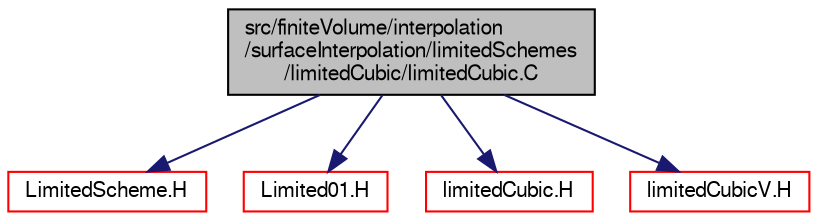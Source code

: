 digraph "src/finiteVolume/interpolation/surfaceInterpolation/limitedSchemes/limitedCubic/limitedCubic.C"
{
  bgcolor="transparent";
  edge [fontname="FreeSans",fontsize="10",labelfontname="FreeSans",labelfontsize="10"];
  node [fontname="FreeSans",fontsize="10",shape=record];
  Node0 [label="src/finiteVolume/interpolation\l/surfaceInterpolation/limitedSchemes\l/limitedCubic/limitedCubic.C",height=0.2,width=0.4,color="black", fillcolor="grey75", style="filled", fontcolor="black"];
  Node0 -> Node1 [color="midnightblue",fontsize="10",style="solid",fontname="FreeSans"];
  Node1 [label="LimitedScheme.H",height=0.2,width=0.4,color="red",URL="$a03938.html"];
  Node0 -> Node85 [color="midnightblue",fontsize="10",style="solid",fontname="FreeSans"];
  Node85 [label="Limited01.H",height=0.2,width=0.4,color="red",URL="$a03917.html"];
  Node0 -> Node87 [color="midnightblue",fontsize="10",style="solid",fontname="FreeSans"];
  Node87 [label="limitedCubic.H",height=0.2,width=0.4,color="red",URL="$a03923.html"];
  Node0 -> Node88 [color="midnightblue",fontsize="10",style="solid",fontname="FreeSans"];
  Node88 [label="limitedCubicV.H",height=0.2,width=0.4,color="red",URL="$a03926.html"];
}
